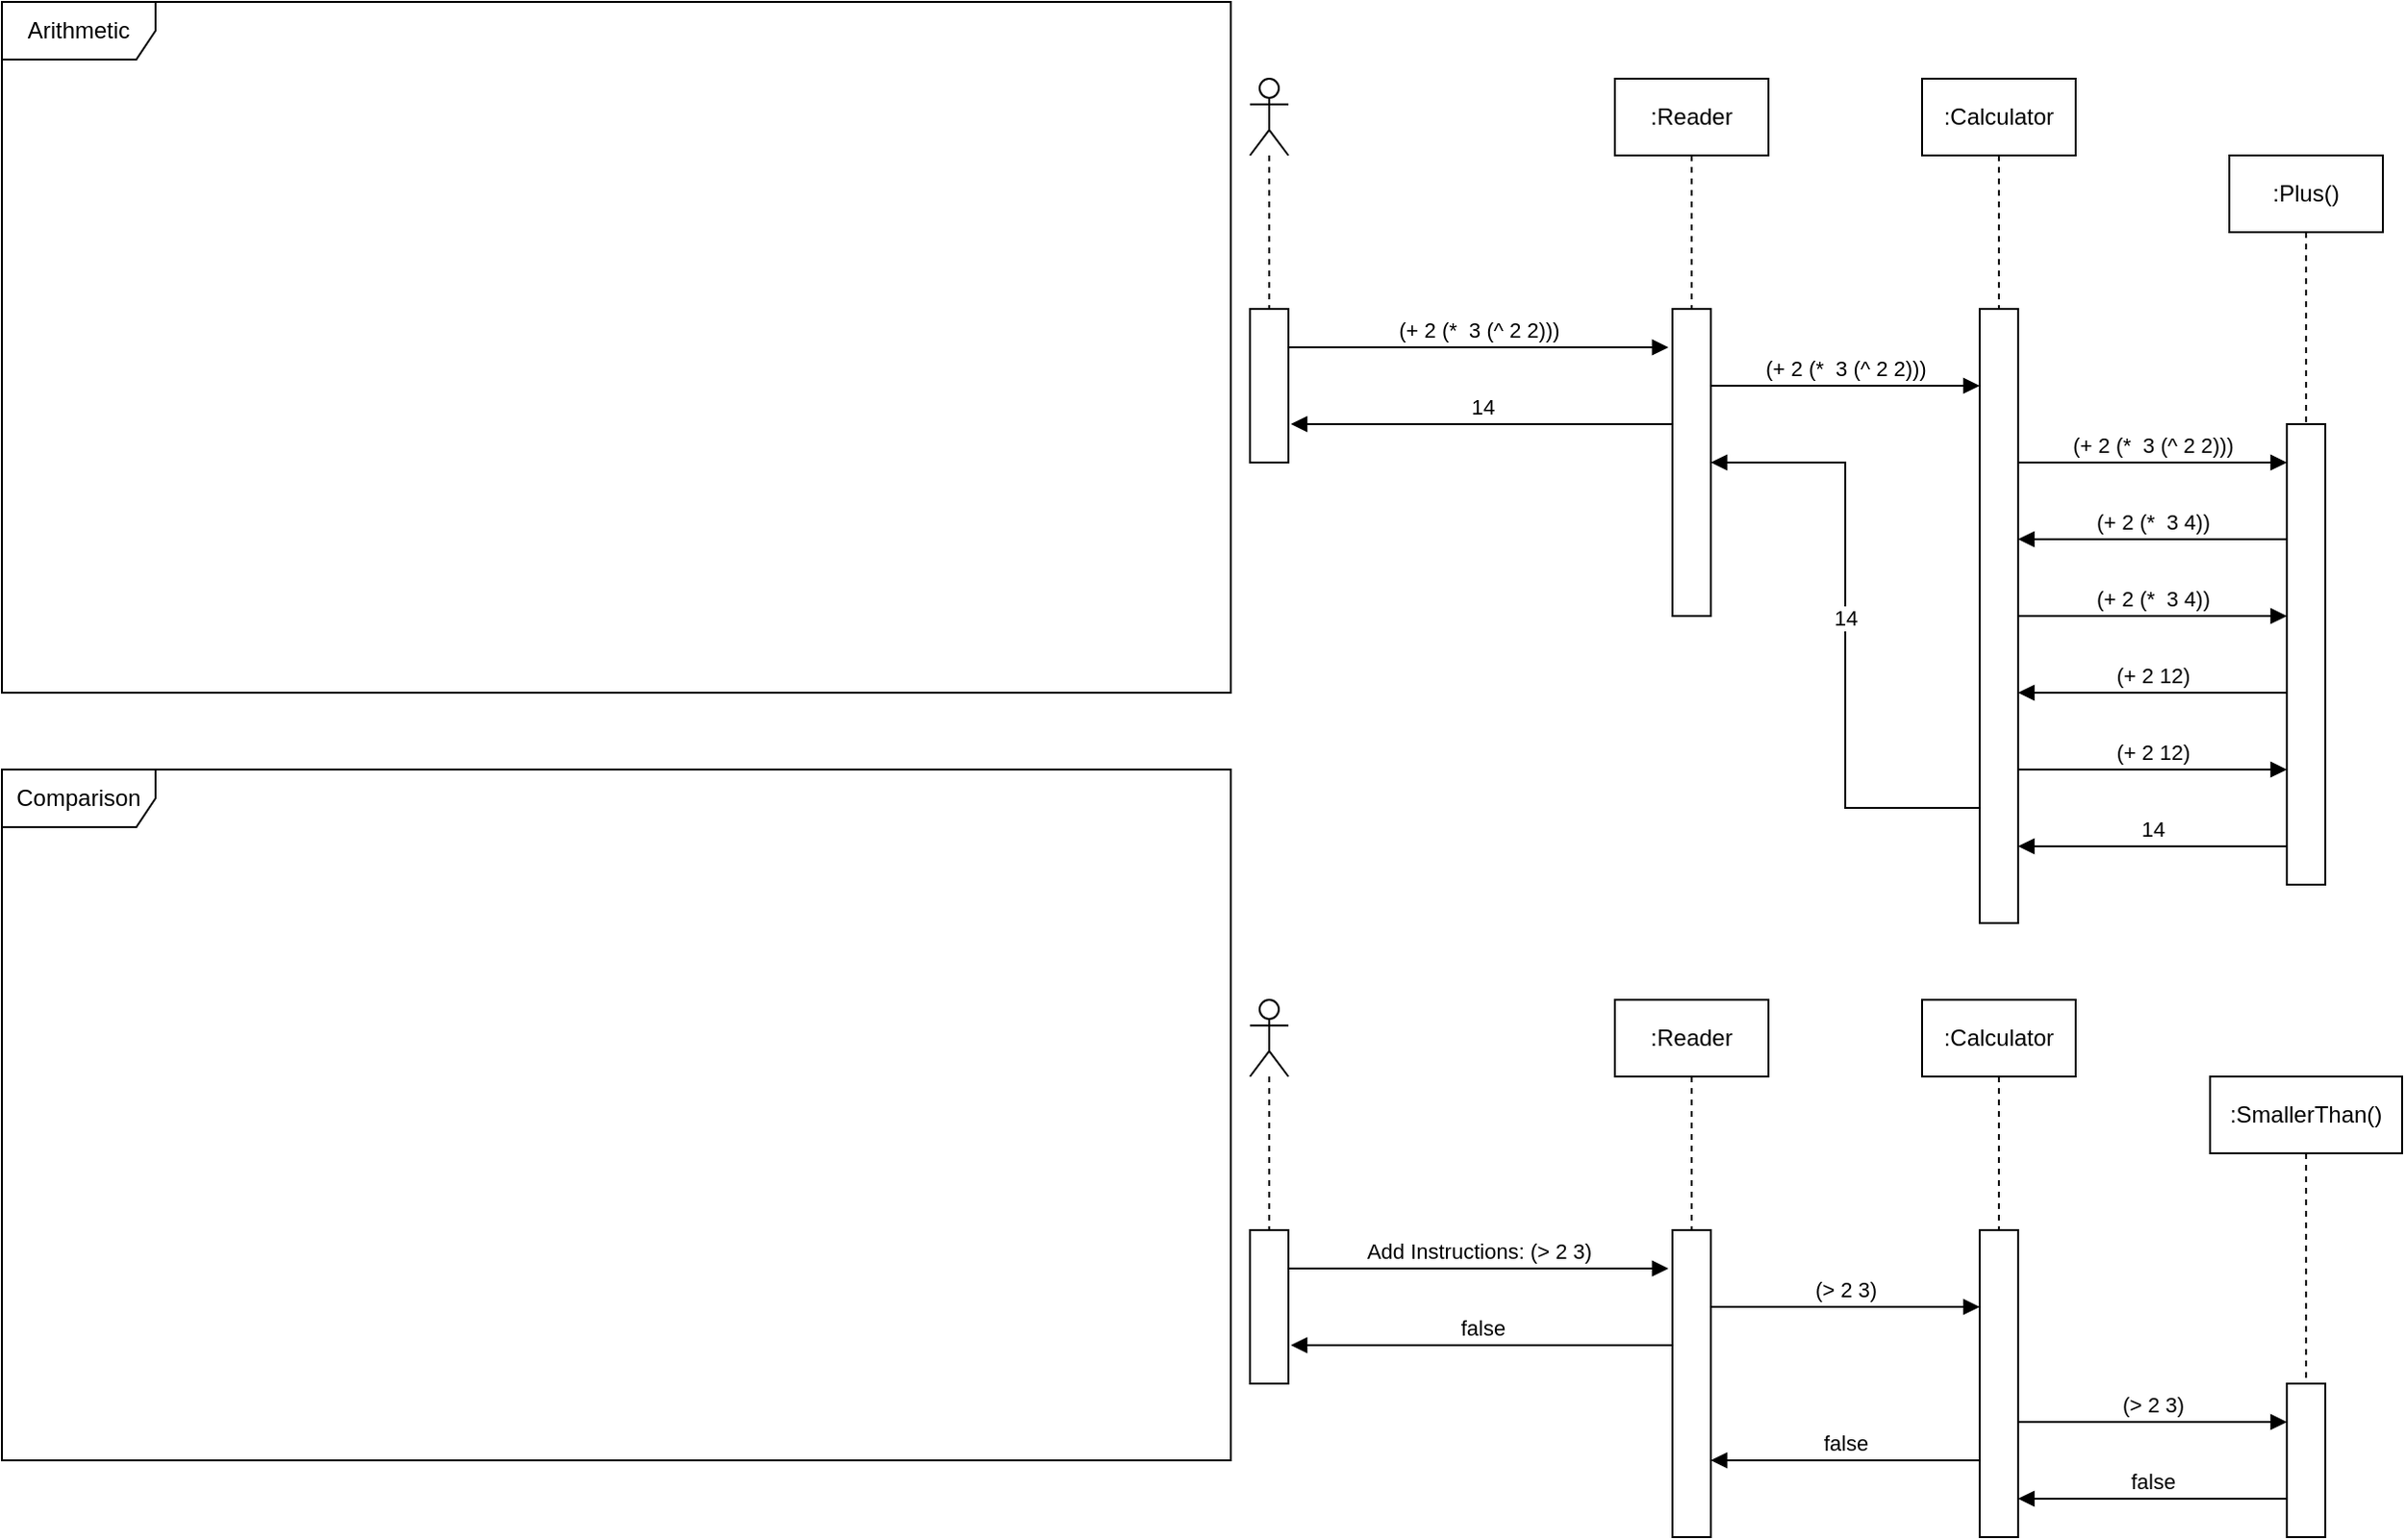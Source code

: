 <mxfile version="17.2.4" type="github">
  <diagram id="RAr_b3olhJMqBz3pN34O" name="Page-1">
    <mxGraphModel dx="1996" dy="542" grid="1" gridSize="10" guides="1" tooltips="1" connect="1" arrows="1" fold="1" page="1" pageScale="1" pageWidth="850" pageHeight="1100" math="0" shadow="0">
      <root>
        <mxCell id="0" />
        <mxCell id="1" parent="0" />
        <mxCell id="61tEK-UeMne0tNiwPqiA-2" value="" style="html=1;points=[];perimeter=orthogonalPerimeter;" parent="1" vertex="1">
          <mxGeometry x="130" y="200" width="20" height="80" as="geometry" />
        </mxCell>
        <mxCell id="61tEK-UeMne0tNiwPqiA-3" value=":Reader" style="shape=umlLifeline;perimeter=lifelinePerimeter;whiteSpace=wrap;html=1;container=1;collapsible=0;recursiveResize=0;outlineConnect=0;" parent="1" vertex="1">
          <mxGeometry x="320" y="80" width="80" height="120" as="geometry" />
        </mxCell>
        <mxCell id="61tEK-UeMne0tNiwPqiA-4" value="" style="shape=umlLifeline;participant=umlActor;perimeter=lifelinePerimeter;whiteSpace=wrap;html=1;container=1;collapsible=0;recursiveResize=0;verticalAlign=top;spacingTop=36;outlineConnect=0;" parent="1" vertex="1">
          <mxGeometry x="130" y="80" width="20" height="120" as="geometry" />
        </mxCell>
        <mxCell id="61tEK-UeMne0tNiwPqiA-5" value="" style="html=1;points=[];perimeter=orthogonalPerimeter;" parent="1" vertex="1">
          <mxGeometry x="350" y="200" width="20" height="160" as="geometry" />
        </mxCell>
        <mxCell id="61tEK-UeMne0tNiwPqiA-8" value=":Calculator" style="shape=umlLifeline;perimeter=lifelinePerimeter;whiteSpace=wrap;html=1;container=1;collapsible=0;recursiveResize=0;outlineConnect=0;" parent="1" vertex="1">
          <mxGeometry x="480" y="80" width="80" height="120" as="geometry" />
        </mxCell>
        <mxCell id="61tEK-UeMne0tNiwPqiA-9" value="" style="html=1;points=[];perimeter=orthogonalPerimeter;" parent="1" vertex="1">
          <mxGeometry x="510" y="200" width="20" height="320" as="geometry" />
        </mxCell>
        <mxCell id="61tEK-UeMne0tNiwPqiA-10" value=":Plus()" style="shape=umlLifeline;perimeter=lifelinePerimeter;whiteSpace=wrap;html=1;container=1;collapsible=0;recursiveResize=0;outlineConnect=0;" parent="1" vertex="1">
          <mxGeometry x="640" y="120" width="80" height="380" as="geometry" />
        </mxCell>
        <mxCell id="61tEK-UeMne0tNiwPqiA-13" value="(+ 2 (*&amp;nbsp; 3 (^ 2 2)))" style="html=1;verticalAlign=bottom;endArrow=block;rounded=0;" parent="61tEK-UeMne0tNiwPqiA-10" edge="1">
          <mxGeometry width="80" relative="1" as="geometry">
            <mxPoint x="-110" y="160" as="sourcePoint" />
            <mxPoint x="30" y="160" as="targetPoint" />
          </mxGeometry>
        </mxCell>
        <mxCell id="61tEK-UeMne0tNiwPqiA-14" value="(+ 2 (*&amp;nbsp; 3 4))" style="html=1;verticalAlign=bottom;endArrow=block;rounded=0;" parent="61tEK-UeMne0tNiwPqiA-10" edge="1">
          <mxGeometry width="80" relative="1" as="geometry">
            <mxPoint x="30" y="200" as="sourcePoint" />
            <mxPoint x="-110" y="200.0" as="targetPoint" />
          </mxGeometry>
        </mxCell>
        <mxCell id="o_O-GjPU-cILa7kB3J1c-23" value="(+ 2 12)" style="html=1;verticalAlign=bottom;endArrow=block;rounded=0;" edge="1" parent="61tEK-UeMne0tNiwPqiA-10">
          <mxGeometry width="80" relative="1" as="geometry">
            <mxPoint x="30" y="280" as="sourcePoint" />
            <mxPoint x="-110" y="280" as="targetPoint" />
          </mxGeometry>
        </mxCell>
        <mxCell id="o_O-GjPU-cILa7kB3J1c-24" value="(+ 2 (*&amp;nbsp; 3 4))" style="html=1;verticalAlign=bottom;endArrow=block;rounded=0;" edge="1" parent="61tEK-UeMne0tNiwPqiA-10">
          <mxGeometry width="80" relative="1" as="geometry">
            <mxPoint x="-110" y="240.0" as="sourcePoint" />
            <mxPoint x="30" y="240" as="targetPoint" />
          </mxGeometry>
        </mxCell>
        <mxCell id="o_O-GjPU-cILa7kB3J1c-25" value="14" style="html=1;verticalAlign=bottom;endArrow=block;rounded=0;" edge="1" parent="61tEK-UeMne0tNiwPqiA-10">
          <mxGeometry width="80" relative="1" as="geometry">
            <mxPoint x="30" y="360" as="sourcePoint" />
            <mxPoint x="-110" y="360" as="targetPoint" />
          </mxGeometry>
        </mxCell>
        <mxCell id="o_O-GjPU-cILa7kB3J1c-26" value="(+ 2 12)" style="html=1;verticalAlign=bottom;endArrow=block;rounded=0;" edge="1" parent="61tEK-UeMne0tNiwPqiA-10">
          <mxGeometry width="80" relative="1" as="geometry">
            <mxPoint x="-110" y="320" as="sourcePoint" />
            <mxPoint x="30" y="320" as="targetPoint" />
          </mxGeometry>
        </mxCell>
        <mxCell id="61tEK-UeMne0tNiwPqiA-11" value="" style="html=1;points=[];perimeter=orthogonalPerimeter;" parent="61tEK-UeMne0tNiwPqiA-10" vertex="1">
          <mxGeometry x="30" y="140" width="20" height="240" as="geometry" />
        </mxCell>
        <mxCell id="61tEK-UeMne0tNiwPqiA-12" value="(+ 2 (*&amp;nbsp; 3 (^ 2 2)))" style="html=1;verticalAlign=bottom;endArrow=block;rounded=0;" parent="1" target="61tEK-UeMne0tNiwPqiA-9" edge="1">
          <mxGeometry width="80" relative="1" as="geometry">
            <mxPoint x="370" y="240" as="sourcePoint" />
            <mxPoint x="470" y="240" as="targetPoint" />
          </mxGeometry>
        </mxCell>
        <mxCell id="61tEK-UeMne0tNiwPqiA-15" value="14" style="html=1;verticalAlign=bottom;endArrow=block;rounded=0;" parent="1" edge="1" target="61tEK-UeMne0tNiwPqiA-5" source="61tEK-UeMne0tNiwPqiA-9">
          <mxGeometry width="80" relative="1" as="geometry">
            <mxPoint x="500" y="460" as="sourcePoint" />
            <mxPoint x="370" y="320" as="targetPoint" />
            <Array as="points">
              <mxPoint x="440" y="460" />
              <mxPoint x="440" y="280" />
            </Array>
          </mxGeometry>
        </mxCell>
        <mxCell id="61tEK-UeMne0tNiwPqiA-16" value="14" style="html=1;verticalAlign=bottom;endArrow=block;rounded=0;entryX=1.063;entryY=0.75;entryDx=0;entryDy=0;entryPerimeter=0;" parent="1" target="61tEK-UeMne0tNiwPqiA-2" edge="1" source="61tEK-UeMne0tNiwPqiA-5">
          <mxGeometry width="80" relative="1" as="geometry">
            <mxPoint x="310" y="260" as="sourcePoint" />
            <mxPoint x="180" y="260" as="targetPoint" />
          </mxGeometry>
        </mxCell>
        <mxCell id="o_O-GjPU-cILa7kB3J1c-7" value="Arithmetic" style="shape=umlFrame;whiteSpace=wrap;html=1;width=80;height=30;" vertex="1" parent="1">
          <mxGeometry x="-520" y="40" width="640" height="360" as="geometry" />
        </mxCell>
        <mxCell id="61tEK-UeMne0tNiwPqiA-17" value="(+ 2 (*&amp;nbsp; 3 (^ 2 2)))" style="html=1;verticalAlign=bottom;endArrow=block;rounded=0;entryX=-0.104;entryY=0.125;entryDx=0;entryDy=0;entryPerimeter=0;" parent="1" source="61tEK-UeMne0tNiwPqiA-2" target="61tEK-UeMne0tNiwPqiA-5" edge="1">
          <mxGeometry width="80" relative="1" as="geometry">
            <mxPoint x="160" y="220" as="sourcePoint" />
            <mxPoint x="290" y="220" as="targetPoint" />
          </mxGeometry>
        </mxCell>
        <mxCell id="o_O-GjPU-cILa7kB3J1c-8" value="" style="html=1;points=[];perimeter=orthogonalPerimeter;" vertex="1" parent="1">
          <mxGeometry x="130" y="680" width="20" height="80" as="geometry" />
        </mxCell>
        <mxCell id="o_O-GjPU-cILa7kB3J1c-9" value=":Reader" style="shape=umlLifeline;perimeter=lifelinePerimeter;whiteSpace=wrap;html=1;container=1;collapsible=0;recursiveResize=0;outlineConnect=0;" vertex="1" parent="1">
          <mxGeometry x="320" y="560" width="80" height="120" as="geometry" />
        </mxCell>
        <mxCell id="o_O-GjPU-cILa7kB3J1c-10" value="" style="shape=umlLifeline;participant=umlActor;perimeter=lifelinePerimeter;whiteSpace=wrap;html=1;container=1;collapsible=0;recursiveResize=0;verticalAlign=top;spacingTop=36;outlineConnect=0;" vertex="1" parent="1">
          <mxGeometry x="130" y="560" width="20" height="120" as="geometry" />
        </mxCell>
        <mxCell id="o_O-GjPU-cILa7kB3J1c-11" value="" style="html=1;points=[];perimeter=orthogonalPerimeter;" vertex="1" parent="1">
          <mxGeometry x="350" y="680" width="20" height="160" as="geometry" />
        </mxCell>
        <mxCell id="o_O-GjPU-cILa7kB3J1c-12" value=":Calculator" style="shape=umlLifeline;perimeter=lifelinePerimeter;whiteSpace=wrap;html=1;container=1;collapsible=0;recursiveResize=0;outlineConnect=0;" vertex="1" parent="1">
          <mxGeometry x="480" y="560" width="80" height="120" as="geometry" />
        </mxCell>
        <mxCell id="o_O-GjPU-cILa7kB3J1c-13" value="" style="html=1;points=[];perimeter=orthogonalPerimeter;" vertex="1" parent="1">
          <mxGeometry x="510" y="680" width="20" height="160" as="geometry" />
        </mxCell>
        <mxCell id="o_O-GjPU-cILa7kB3J1c-14" value=":SmallerThan()" style="shape=umlLifeline;perimeter=lifelinePerimeter;whiteSpace=wrap;html=1;container=1;collapsible=0;recursiveResize=0;outlineConnect=0;" vertex="1" parent="1">
          <mxGeometry x="630" y="600" width="100" height="160" as="geometry" />
        </mxCell>
        <mxCell id="o_O-GjPU-cILa7kB3J1c-15" value="" style="html=1;points=[];perimeter=orthogonalPerimeter;" vertex="1" parent="1">
          <mxGeometry x="670" y="760" width="20" height="80" as="geometry" />
        </mxCell>
        <mxCell id="o_O-GjPU-cILa7kB3J1c-16" value="(&amp;gt; 2 3)" style="html=1;verticalAlign=bottom;endArrow=block;rounded=0;" edge="1" parent="1" target="o_O-GjPU-cILa7kB3J1c-13">
          <mxGeometry width="80" relative="1" as="geometry">
            <mxPoint x="370" y="720" as="sourcePoint" />
            <mxPoint x="470" y="720" as="targetPoint" />
          </mxGeometry>
        </mxCell>
        <mxCell id="o_O-GjPU-cILa7kB3J1c-17" value="(&amp;gt; 2 3)" style="html=1;verticalAlign=bottom;endArrow=block;rounded=0;" edge="1" parent="1">
          <mxGeometry width="80" relative="1" as="geometry">
            <mxPoint x="530" y="780" as="sourcePoint" />
            <mxPoint x="670" y="780" as="targetPoint" />
          </mxGeometry>
        </mxCell>
        <mxCell id="o_O-GjPU-cILa7kB3J1c-18" value="false" style="html=1;verticalAlign=bottom;endArrow=block;rounded=0;" edge="1" parent="1" target="o_O-GjPU-cILa7kB3J1c-13">
          <mxGeometry width="80" relative="1" as="geometry">
            <mxPoint x="670" y="820" as="sourcePoint" />
            <mxPoint x="680" y="750" as="targetPoint" />
          </mxGeometry>
        </mxCell>
        <mxCell id="o_O-GjPU-cILa7kB3J1c-19" value="false" style="html=1;verticalAlign=bottom;endArrow=block;rounded=0;" edge="1" parent="1">
          <mxGeometry width="80" relative="1" as="geometry">
            <mxPoint x="510" y="800" as="sourcePoint" />
            <mxPoint x="370" y="800" as="targetPoint" />
          </mxGeometry>
        </mxCell>
        <mxCell id="o_O-GjPU-cILa7kB3J1c-22" value="Comparison" style="shape=umlFrame;whiteSpace=wrap;html=1;width=80;height=30;" vertex="1" parent="1">
          <mxGeometry x="-520" y="440" width="640" height="360" as="geometry" />
        </mxCell>
        <mxCell id="o_O-GjPU-cILa7kB3J1c-20" value="false" style="html=1;verticalAlign=bottom;endArrow=block;rounded=0;entryX=1.063;entryY=0.75;entryDx=0;entryDy=0;entryPerimeter=0;" edge="1" parent="1" target="o_O-GjPU-cILa7kB3J1c-8" source="o_O-GjPU-cILa7kB3J1c-11">
          <mxGeometry width="80" relative="1" as="geometry">
            <mxPoint x="310" y="740" as="sourcePoint" />
            <mxPoint x="180" y="740" as="targetPoint" />
          </mxGeometry>
        </mxCell>
        <mxCell id="o_O-GjPU-cILa7kB3J1c-21" value="Add Instructions: (&amp;gt; 2 3)" style="html=1;verticalAlign=bottom;endArrow=block;rounded=0;entryX=-0.104;entryY=0.125;entryDx=0;entryDy=0;entryPerimeter=0;" edge="1" parent="1" source="o_O-GjPU-cILa7kB3J1c-8" target="o_O-GjPU-cILa7kB3J1c-11">
          <mxGeometry width="80" relative="1" as="geometry">
            <mxPoint x="160" y="700" as="sourcePoint" />
            <mxPoint x="290" y="700" as="targetPoint" />
          </mxGeometry>
        </mxCell>
      </root>
    </mxGraphModel>
  </diagram>
</mxfile>
